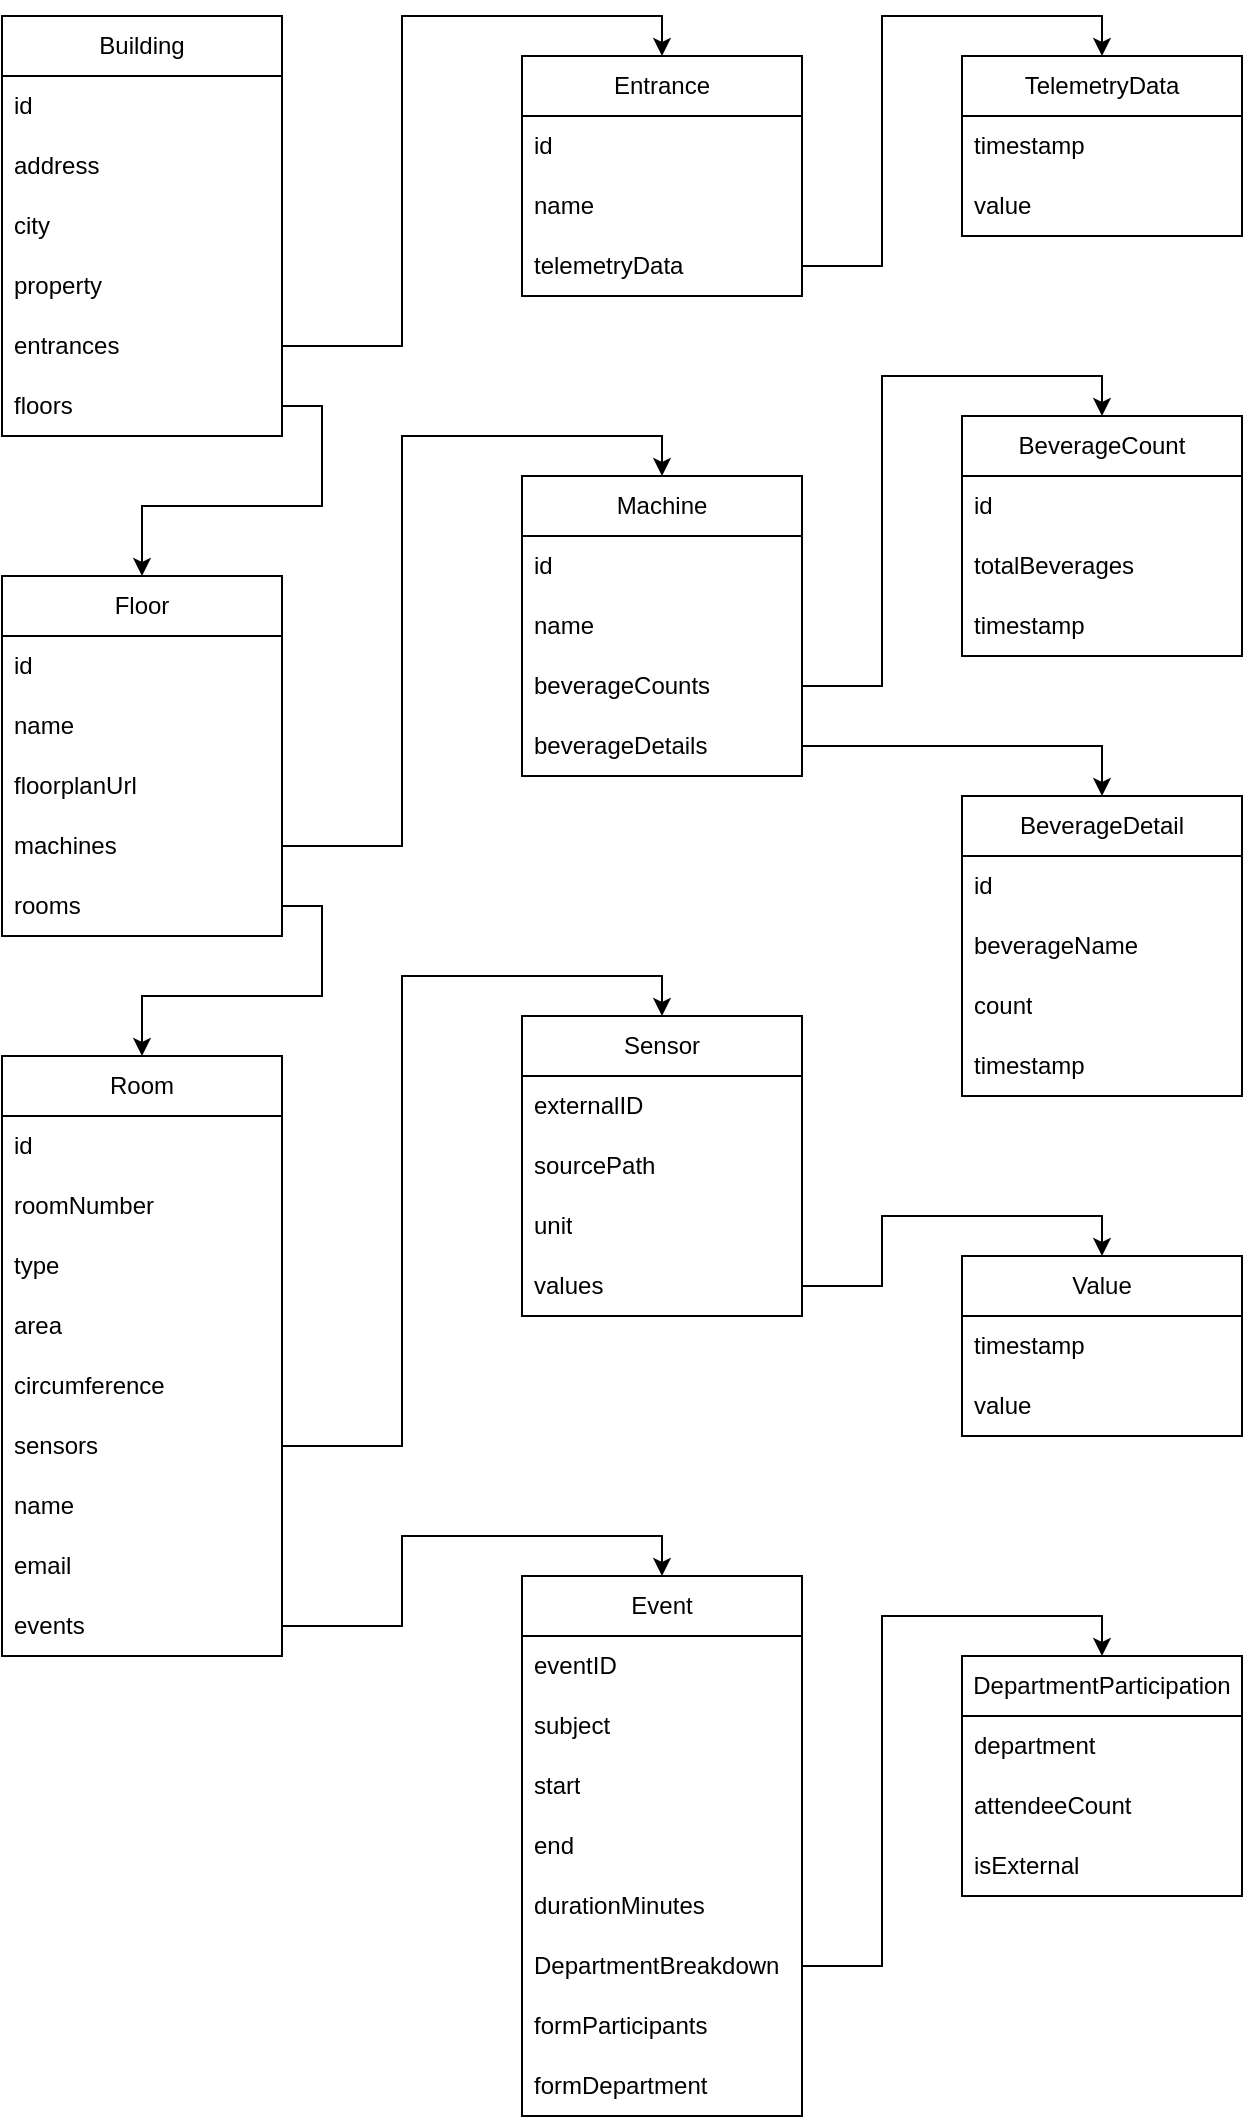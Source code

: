 <mxfile version="26.2.14">
  <diagram name="Page-1" id="1vHnSOFSsolLFkFPDEML">
    <mxGraphModel dx="2011" dy="1360" grid="1" gridSize="10" guides="1" tooltips="1" connect="1" arrows="1" fold="1" page="1" pageScale="1" pageWidth="850" pageHeight="1100" math="0" shadow="0">
      <root>
        <mxCell id="0" />
        <mxCell id="1" parent="0" />
        <mxCell id="-uBjy8dpd_TaaiaTpowM-2" value="Room" style="swimlane;fontStyle=0;childLayout=stackLayout;horizontal=1;startSize=30;horizontalStack=0;resizeParent=1;resizeParentMax=0;resizeLast=0;collapsible=1;marginBottom=0;whiteSpace=wrap;html=1;" vertex="1" parent="1">
          <mxGeometry x="80" y="640" width="140" height="300" as="geometry" />
        </mxCell>
        <mxCell id="-uBjy8dpd_TaaiaTpowM-3" value="id" style="text;strokeColor=none;fillColor=none;align=left;verticalAlign=middle;spacingLeft=4;spacingRight=4;overflow=hidden;points=[[0,0.5],[1,0.5]];portConstraint=eastwest;rotatable=0;whiteSpace=wrap;html=1;" vertex="1" parent="-uBjy8dpd_TaaiaTpowM-2">
          <mxGeometry y="30" width="140" height="30" as="geometry" />
        </mxCell>
        <mxCell id="-uBjy8dpd_TaaiaTpowM-4" value="roomNumber" style="text;strokeColor=none;fillColor=none;align=left;verticalAlign=middle;spacingLeft=4;spacingRight=4;overflow=hidden;points=[[0,0.5],[1,0.5]];portConstraint=eastwest;rotatable=0;whiteSpace=wrap;html=1;" vertex="1" parent="-uBjy8dpd_TaaiaTpowM-2">
          <mxGeometry y="60" width="140" height="30" as="geometry" />
        </mxCell>
        <mxCell id="-uBjy8dpd_TaaiaTpowM-5" value="type" style="text;strokeColor=none;fillColor=none;align=left;verticalAlign=middle;spacingLeft=4;spacingRight=4;overflow=hidden;points=[[0,0.5],[1,0.5]];portConstraint=eastwest;rotatable=0;whiteSpace=wrap;html=1;" vertex="1" parent="-uBjy8dpd_TaaiaTpowM-2">
          <mxGeometry y="90" width="140" height="30" as="geometry" />
        </mxCell>
        <mxCell id="-uBjy8dpd_TaaiaTpowM-6" value="area" style="text;strokeColor=none;fillColor=none;align=left;verticalAlign=middle;spacingLeft=4;spacingRight=4;overflow=hidden;points=[[0,0.5],[1,0.5]];portConstraint=eastwest;rotatable=0;whiteSpace=wrap;html=1;" vertex="1" parent="-uBjy8dpd_TaaiaTpowM-2">
          <mxGeometry y="120" width="140" height="30" as="geometry" />
        </mxCell>
        <mxCell id="-uBjy8dpd_TaaiaTpowM-7" value="circumference" style="text;strokeColor=none;fillColor=none;align=left;verticalAlign=middle;spacingLeft=4;spacingRight=4;overflow=hidden;points=[[0,0.5],[1,0.5]];portConstraint=eastwest;rotatable=0;whiteSpace=wrap;html=1;" vertex="1" parent="-uBjy8dpd_TaaiaTpowM-2">
          <mxGeometry y="150" width="140" height="30" as="geometry" />
        </mxCell>
        <mxCell id="-uBjy8dpd_TaaiaTpowM-25" value="sensors" style="text;strokeColor=none;fillColor=none;align=left;verticalAlign=middle;spacingLeft=4;spacingRight=4;overflow=hidden;points=[[0,0.5],[1,0.5]];portConstraint=eastwest;rotatable=0;whiteSpace=wrap;html=1;" vertex="1" parent="-uBjy8dpd_TaaiaTpowM-2">
          <mxGeometry y="180" width="140" height="30" as="geometry" />
        </mxCell>
        <mxCell id="-uBjy8dpd_TaaiaTpowM-66" value="name" style="text;strokeColor=none;fillColor=none;align=left;verticalAlign=middle;spacingLeft=4;spacingRight=4;overflow=hidden;points=[[0,0.5],[1,0.5]];portConstraint=eastwest;rotatable=0;whiteSpace=wrap;html=1;" vertex="1" parent="-uBjy8dpd_TaaiaTpowM-2">
          <mxGeometry y="210" width="140" height="30" as="geometry" />
        </mxCell>
        <mxCell id="-uBjy8dpd_TaaiaTpowM-67" value="email" style="text;strokeColor=none;fillColor=none;align=left;verticalAlign=middle;spacingLeft=4;spacingRight=4;overflow=hidden;points=[[0,0.5],[1,0.5]];portConstraint=eastwest;rotatable=0;whiteSpace=wrap;html=1;" vertex="1" parent="-uBjy8dpd_TaaiaTpowM-2">
          <mxGeometry y="240" width="140" height="30" as="geometry" />
        </mxCell>
        <mxCell id="-uBjy8dpd_TaaiaTpowM-68" value="events" style="text;strokeColor=none;fillColor=none;align=left;verticalAlign=middle;spacingLeft=4;spacingRight=4;overflow=hidden;points=[[0,0.5],[1,0.5]];portConstraint=eastwest;rotatable=0;whiteSpace=wrap;html=1;" vertex="1" parent="-uBjy8dpd_TaaiaTpowM-2">
          <mxGeometry y="270" width="140" height="30" as="geometry" />
        </mxCell>
        <mxCell id="-uBjy8dpd_TaaiaTpowM-8" value="Floor" style="swimlane;fontStyle=0;childLayout=stackLayout;horizontal=1;startSize=30;horizontalStack=0;resizeParent=1;resizeParentMax=0;resizeLast=0;collapsible=1;marginBottom=0;whiteSpace=wrap;html=1;" vertex="1" parent="1">
          <mxGeometry x="80" y="400" width="140" height="180" as="geometry" />
        </mxCell>
        <mxCell id="-uBjy8dpd_TaaiaTpowM-9" value="id" style="text;strokeColor=none;fillColor=none;align=left;verticalAlign=middle;spacingLeft=4;spacingRight=4;overflow=hidden;points=[[0,0.5],[1,0.5]];portConstraint=eastwest;rotatable=0;whiteSpace=wrap;html=1;" vertex="1" parent="-uBjy8dpd_TaaiaTpowM-8">
          <mxGeometry y="30" width="140" height="30" as="geometry" />
        </mxCell>
        <mxCell id="-uBjy8dpd_TaaiaTpowM-10" value="name" style="text;strokeColor=none;fillColor=none;align=left;verticalAlign=middle;spacingLeft=4;spacingRight=4;overflow=hidden;points=[[0,0.5],[1,0.5]];portConstraint=eastwest;rotatable=0;whiteSpace=wrap;html=1;" vertex="1" parent="-uBjy8dpd_TaaiaTpowM-8">
          <mxGeometry y="60" width="140" height="30" as="geometry" />
        </mxCell>
        <mxCell id="-uBjy8dpd_TaaiaTpowM-12" value="floorplanUrl" style="text;strokeColor=none;fillColor=none;align=left;verticalAlign=middle;spacingLeft=4;spacingRight=4;overflow=hidden;points=[[0,0.5],[1,0.5]];portConstraint=eastwest;rotatable=0;whiteSpace=wrap;html=1;" vertex="1" parent="-uBjy8dpd_TaaiaTpowM-8">
          <mxGeometry y="90" width="140" height="30" as="geometry" />
        </mxCell>
        <mxCell id="-uBjy8dpd_TaaiaTpowM-38" value="machines" style="text;strokeColor=none;fillColor=none;align=left;verticalAlign=middle;spacingLeft=4;spacingRight=4;overflow=hidden;points=[[0,0.5],[1,0.5]];portConstraint=eastwest;rotatable=0;whiteSpace=wrap;html=1;" vertex="1" parent="-uBjy8dpd_TaaiaTpowM-8">
          <mxGeometry y="120" width="140" height="30" as="geometry" />
        </mxCell>
        <mxCell id="-uBjy8dpd_TaaiaTpowM-11" value="rooms" style="text;strokeColor=none;fillColor=none;align=left;verticalAlign=middle;spacingLeft=4;spacingRight=4;overflow=hidden;points=[[0,0.5],[1,0.5]];portConstraint=eastwest;rotatable=0;whiteSpace=wrap;html=1;" vertex="1" parent="-uBjy8dpd_TaaiaTpowM-8">
          <mxGeometry y="150" width="140" height="30" as="geometry" />
        </mxCell>
        <mxCell id="-uBjy8dpd_TaaiaTpowM-13" style="edgeStyle=orthogonalEdgeStyle;rounded=0;orthogonalLoop=1;jettySize=auto;html=1;entryX=0.5;entryY=0;entryDx=0;entryDy=0;exitX=1;exitY=0.5;exitDx=0;exitDy=0;" edge="1" parent="1" source="-uBjy8dpd_TaaiaTpowM-11" target="-uBjy8dpd_TaaiaTpowM-2">
          <mxGeometry relative="1" as="geometry" />
        </mxCell>
        <mxCell id="-uBjy8dpd_TaaiaTpowM-14" value="Building" style="swimlane;fontStyle=0;childLayout=stackLayout;horizontal=1;startSize=30;horizontalStack=0;resizeParent=1;resizeParentMax=0;resizeLast=0;collapsible=1;marginBottom=0;whiteSpace=wrap;html=1;" vertex="1" parent="1">
          <mxGeometry x="80" y="120" width="140" height="210" as="geometry" />
        </mxCell>
        <mxCell id="-uBjy8dpd_TaaiaTpowM-15" value="id" style="text;strokeColor=none;fillColor=none;align=left;verticalAlign=middle;spacingLeft=4;spacingRight=4;overflow=hidden;points=[[0,0.5],[1,0.5]];portConstraint=eastwest;rotatable=0;whiteSpace=wrap;html=1;" vertex="1" parent="-uBjy8dpd_TaaiaTpowM-14">
          <mxGeometry y="30" width="140" height="30" as="geometry" />
        </mxCell>
        <mxCell id="-uBjy8dpd_TaaiaTpowM-16" value="address" style="text;strokeColor=none;fillColor=none;align=left;verticalAlign=middle;spacingLeft=4;spacingRight=4;overflow=hidden;points=[[0,0.5],[1,0.5]];portConstraint=eastwest;rotatable=0;whiteSpace=wrap;html=1;" vertex="1" parent="-uBjy8dpd_TaaiaTpowM-14">
          <mxGeometry y="60" width="140" height="30" as="geometry" />
        </mxCell>
        <mxCell id="-uBjy8dpd_TaaiaTpowM-17" value="city" style="text;strokeColor=none;fillColor=none;align=left;verticalAlign=middle;spacingLeft=4;spacingRight=4;overflow=hidden;points=[[0,0.5],[1,0.5]];portConstraint=eastwest;rotatable=0;whiteSpace=wrap;html=1;" vertex="1" parent="-uBjy8dpd_TaaiaTpowM-14">
          <mxGeometry y="90" width="140" height="30" as="geometry" />
        </mxCell>
        <mxCell id="-uBjy8dpd_TaaiaTpowM-18" value="property" style="text;strokeColor=none;fillColor=none;align=left;verticalAlign=middle;spacingLeft=4;spacingRight=4;overflow=hidden;points=[[0,0.5],[1,0.5]];portConstraint=eastwest;rotatable=0;whiteSpace=wrap;html=1;" vertex="1" parent="-uBjy8dpd_TaaiaTpowM-14">
          <mxGeometry y="120" width="140" height="30" as="geometry" />
        </mxCell>
        <mxCell id="-uBjy8dpd_TaaiaTpowM-55" value="entrances" style="text;strokeColor=none;fillColor=none;align=left;verticalAlign=middle;spacingLeft=4;spacingRight=4;overflow=hidden;points=[[0,0.5],[1,0.5]];portConstraint=eastwest;rotatable=0;whiteSpace=wrap;html=1;" vertex="1" parent="-uBjy8dpd_TaaiaTpowM-14">
          <mxGeometry y="150" width="140" height="30" as="geometry" />
        </mxCell>
        <mxCell id="-uBjy8dpd_TaaiaTpowM-19" value="floors" style="text;strokeColor=none;fillColor=none;align=left;verticalAlign=middle;spacingLeft=4;spacingRight=4;overflow=hidden;points=[[0,0.5],[1,0.5]];portConstraint=eastwest;rotatable=0;whiteSpace=wrap;html=1;" vertex="1" parent="-uBjy8dpd_TaaiaTpowM-14">
          <mxGeometry y="180" width="140" height="30" as="geometry" />
        </mxCell>
        <mxCell id="-uBjy8dpd_TaaiaTpowM-20" style="edgeStyle=orthogonalEdgeStyle;rounded=0;orthogonalLoop=1;jettySize=auto;html=1;entryX=0.5;entryY=0;entryDx=0;entryDy=0;exitX=1;exitY=0.5;exitDx=0;exitDy=0;" edge="1" parent="1" source="-uBjy8dpd_TaaiaTpowM-19" target="-uBjy8dpd_TaaiaTpowM-8">
          <mxGeometry relative="1" as="geometry" />
        </mxCell>
        <mxCell id="-uBjy8dpd_TaaiaTpowM-21" value="Sensor" style="swimlane;fontStyle=0;childLayout=stackLayout;horizontal=1;startSize=30;horizontalStack=0;resizeParent=1;resizeParentMax=0;resizeLast=0;collapsible=1;marginBottom=0;whiteSpace=wrap;html=1;" vertex="1" parent="1">
          <mxGeometry x="340" y="620" width="140" height="150" as="geometry" />
        </mxCell>
        <mxCell id="-uBjy8dpd_TaaiaTpowM-22" value="externalID" style="text;strokeColor=none;fillColor=none;align=left;verticalAlign=middle;spacingLeft=4;spacingRight=4;overflow=hidden;points=[[0,0.5],[1,0.5]];portConstraint=eastwest;rotatable=0;whiteSpace=wrap;html=1;" vertex="1" parent="-uBjy8dpd_TaaiaTpowM-21">
          <mxGeometry y="30" width="140" height="30" as="geometry" />
        </mxCell>
        <mxCell id="-uBjy8dpd_TaaiaTpowM-23" value="sourcePath" style="text;strokeColor=none;fillColor=none;align=left;verticalAlign=middle;spacingLeft=4;spacingRight=4;overflow=hidden;points=[[0,0.5],[1,0.5]];portConstraint=eastwest;rotatable=0;whiteSpace=wrap;html=1;" vertex="1" parent="-uBjy8dpd_TaaiaTpowM-21">
          <mxGeometry y="60" width="140" height="30" as="geometry" />
        </mxCell>
        <mxCell id="-uBjy8dpd_TaaiaTpowM-24" value="unit" style="text;strokeColor=none;fillColor=none;align=left;verticalAlign=middle;spacingLeft=4;spacingRight=4;overflow=hidden;points=[[0,0.5],[1,0.5]];portConstraint=eastwest;rotatable=0;whiteSpace=wrap;html=1;" vertex="1" parent="-uBjy8dpd_TaaiaTpowM-21">
          <mxGeometry y="90" width="140" height="30" as="geometry" />
        </mxCell>
        <mxCell id="-uBjy8dpd_TaaiaTpowM-27" value="values" style="text;strokeColor=none;fillColor=none;align=left;verticalAlign=middle;spacingLeft=4;spacingRight=4;overflow=hidden;points=[[0,0.5],[1,0.5]];portConstraint=eastwest;rotatable=0;whiteSpace=wrap;html=1;" vertex="1" parent="-uBjy8dpd_TaaiaTpowM-21">
          <mxGeometry y="120" width="140" height="30" as="geometry" />
        </mxCell>
        <mxCell id="-uBjy8dpd_TaaiaTpowM-26" style="edgeStyle=orthogonalEdgeStyle;rounded=0;orthogonalLoop=1;jettySize=auto;html=1;entryX=0.5;entryY=0;entryDx=0;entryDy=0;" edge="1" parent="1" source="-uBjy8dpd_TaaiaTpowM-25" target="-uBjy8dpd_TaaiaTpowM-21">
          <mxGeometry relative="1" as="geometry" />
        </mxCell>
        <mxCell id="-uBjy8dpd_TaaiaTpowM-28" value="Value" style="swimlane;fontStyle=0;childLayout=stackLayout;horizontal=1;startSize=30;horizontalStack=0;resizeParent=1;resizeParentMax=0;resizeLast=0;collapsible=1;marginBottom=0;whiteSpace=wrap;html=1;" vertex="1" parent="1">
          <mxGeometry x="560" y="740" width="140" height="90" as="geometry" />
        </mxCell>
        <mxCell id="-uBjy8dpd_TaaiaTpowM-29" value="timestamp" style="text;strokeColor=none;fillColor=none;align=left;verticalAlign=middle;spacingLeft=4;spacingRight=4;overflow=hidden;points=[[0,0.5],[1,0.5]];portConstraint=eastwest;rotatable=0;whiteSpace=wrap;html=1;" vertex="1" parent="-uBjy8dpd_TaaiaTpowM-28">
          <mxGeometry y="30" width="140" height="30" as="geometry" />
        </mxCell>
        <mxCell id="-uBjy8dpd_TaaiaTpowM-30" value="value" style="text;strokeColor=none;fillColor=none;align=left;verticalAlign=middle;spacingLeft=4;spacingRight=4;overflow=hidden;points=[[0,0.5],[1,0.5]];portConstraint=eastwest;rotatable=0;whiteSpace=wrap;html=1;" vertex="1" parent="-uBjy8dpd_TaaiaTpowM-28">
          <mxGeometry y="60" width="140" height="30" as="geometry" />
        </mxCell>
        <mxCell id="-uBjy8dpd_TaaiaTpowM-32" style="edgeStyle=orthogonalEdgeStyle;rounded=0;orthogonalLoop=1;jettySize=auto;html=1;entryX=0.5;entryY=0;entryDx=0;entryDy=0;exitX=1;exitY=0.5;exitDx=0;exitDy=0;" edge="1" parent="1" source="-uBjy8dpd_TaaiaTpowM-27" target="-uBjy8dpd_TaaiaTpowM-28">
          <mxGeometry relative="1" as="geometry" />
        </mxCell>
        <mxCell id="-uBjy8dpd_TaaiaTpowM-33" value="Machine" style="swimlane;fontStyle=0;childLayout=stackLayout;horizontal=1;startSize=30;horizontalStack=0;resizeParent=1;resizeParentMax=0;resizeLast=0;collapsible=1;marginBottom=0;whiteSpace=wrap;html=1;" vertex="1" parent="1">
          <mxGeometry x="340" y="350" width="140" height="150" as="geometry" />
        </mxCell>
        <mxCell id="-uBjy8dpd_TaaiaTpowM-34" value="id" style="text;strokeColor=none;fillColor=none;align=left;verticalAlign=middle;spacingLeft=4;spacingRight=4;overflow=hidden;points=[[0,0.5],[1,0.5]];portConstraint=eastwest;rotatable=0;whiteSpace=wrap;html=1;" vertex="1" parent="-uBjy8dpd_TaaiaTpowM-33">
          <mxGeometry y="30" width="140" height="30" as="geometry" />
        </mxCell>
        <mxCell id="-uBjy8dpd_TaaiaTpowM-35" value="name" style="text;strokeColor=none;fillColor=none;align=left;verticalAlign=middle;spacingLeft=4;spacingRight=4;overflow=hidden;points=[[0,0.5],[1,0.5]];portConstraint=eastwest;rotatable=0;whiteSpace=wrap;html=1;" vertex="1" parent="-uBjy8dpd_TaaiaTpowM-33">
          <mxGeometry y="60" width="140" height="30" as="geometry" />
        </mxCell>
        <mxCell id="-uBjy8dpd_TaaiaTpowM-36" value="beverageCounts" style="text;strokeColor=none;fillColor=none;align=left;verticalAlign=middle;spacingLeft=4;spacingRight=4;overflow=hidden;points=[[0,0.5],[1,0.5]];portConstraint=eastwest;rotatable=0;whiteSpace=wrap;html=1;" vertex="1" parent="-uBjy8dpd_TaaiaTpowM-33">
          <mxGeometry y="90" width="140" height="30" as="geometry" />
        </mxCell>
        <mxCell id="-uBjy8dpd_TaaiaTpowM-37" value="beverageDetails" style="text;strokeColor=none;fillColor=none;align=left;verticalAlign=middle;spacingLeft=4;spacingRight=4;overflow=hidden;points=[[0,0.5],[1,0.5]];portConstraint=eastwest;rotatable=0;whiteSpace=wrap;html=1;" vertex="1" parent="-uBjy8dpd_TaaiaTpowM-33">
          <mxGeometry y="120" width="140" height="30" as="geometry" />
        </mxCell>
        <mxCell id="-uBjy8dpd_TaaiaTpowM-39" style="edgeStyle=orthogonalEdgeStyle;rounded=0;orthogonalLoop=1;jettySize=auto;html=1;entryX=0.5;entryY=0;entryDx=0;entryDy=0;" edge="1" parent="1" source="-uBjy8dpd_TaaiaTpowM-38" target="-uBjy8dpd_TaaiaTpowM-33">
          <mxGeometry relative="1" as="geometry" />
        </mxCell>
        <mxCell id="-uBjy8dpd_TaaiaTpowM-40" value="BeverageCount" style="swimlane;fontStyle=0;childLayout=stackLayout;horizontal=1;startSize=30;horizontalStack=0;resizeParent=1;resizeParentMax=0;resizeLast=0;collapsible=1;marginBottom=0;whiteSpace=wrap;html=1;" vertex="1" parent="1">
          <mxGeometry x="560" y="320" width="140" height="120" as="geometry" />
        </mxCell>
        <mxCell id="-uBjy8dpd_TaaiaTpowM-41" value="id" style="text;strokeColor=none;fillColor=none;align=left;verticalAlign=middle;spacingLeft=4;spacingRight=4;overflow=hidden;points=[[0,0.5],[1,0.5]];portConstraint=eastwest;rotatable=0;whiteSpace=wrap;html=1;" vertex="1" parent="-uBjy8dpd_TaaiaTpowM-40">
          <mxGeometry y="30" width="140" height="30" as="geometry" />
        </mxCell>
        <mxCell id="-uBjy8dpd_TaaiaTpowM-42" value="totalBeverages" style="text;strokeColor=none;fillColor=none;align=left;verticalAlign=middle;spacingLeft=4;spacingRight=4;overflow=hidden;points=[[0,0.5],[1,0.5]];portConstraint=eastwest;rotatable=0;whiteSpace=wrap;html=1;" vertex="1" parent="-uBjy8dpd_TaaiaTpowM-40">
          <mxGeometry y="60" width="140" height="30" as="geometry" />
        </mxCell>
        <mxCell id="-uBjy8dpd_TaaiaTpowM-43" value="timestamp" style="text;strokeColor=none;fillColor=none;align=left;verticalAlign=middle;spacingLeft=4;spacingRight=4;overflow=hidden;points=[[0,0.5],[1,0.5]];portConstraint=eastwest;rotatable=0;whiteSpace=wrap;html=1;" vertex="1" parent="-uBjy8dpd_TaaiaTpowM-40">
          <mxGeometry y="90" width="140" height="30" as="geometry" />
        </mxCell>
        <mxCell id="-uBjy8dpd_TaaiaTpowM-44" value="BeverageDetail" style="swimlane;fontStyle=0;childLayout=stackLayout;horizontal=1;startSize=30;horizontalStack=0;resizeParent=1;resizeParentMax=0;resizeLast=0;collapsible=1;marginBottom=0;whiteSpace=wrap;html=1;" vertex="1" parent="1">
          <mxGeometry x="560" y="510" width="140" height="150" as="geometry" />
        </mxCell>
        <mxCell id="-uBjy8dpd_TaaiaTpowM-45" value="id" style="text;strokeColor=none;fillColor=none;align=left;verticalAlign=middle;spacingLeft=4;spacingRight=4;overflow=hidden;points=[[0,0.5],[1,0.5]];portConstraint=eastwest;rotatable=0;whiteSpace=wrap;html=1;" vertex="1" parent="-uBjy8dpd_TaaiaTpowM-44">
          <mxGeometry y="30" width="140" height="30" as="geometry" />
        </mxCell>
        <mxCell id="-uBjy8dpd_TaaiaTpowM-46" value="beverageName" style="text;strokeColor=none;fillColor=none;align=left;verticalAlign=middle;spacingLeft=4;spacingRight=4;overflow=hidden;points=[[0,0.5],[1,0.5]];portConstraint=eastwest;rotatable=0;whiteSpace=wrap;html=1;" vertex="1" parent="-uBjy8dpd_TaaiaTpowM-44">
          <mxGeometry y="60" width="140" height="30" as="geometry" />
        </mxCell>
        <mxCell id="-uBjy8dpd_TaaiaTpowM-47" value="count" style="text;strokeColor=none;fillColor=none;align=left;verticalAlign=middle;spacingLeft=4;spacingRight=4;overflow=hidden;points=[[0,0.5],[1,0.5]];portConstraint=eastwest;rotatable=0;whiteSpace=wrap;html=1;" vertex="1" parent="-uBjy8dpd_TaaiaTpowM-44">
          <mxGeometry y="90" width="140" height="30" as="geometry" />
        </mxCell>
        <mxCell id="-uBjy8dpd_TaaiaTpowM-48" value="timestamp" style="text;strokeColor=none;fillColor=none;align=left;verticalAlign=middle;spacingLeft=4;spacingRight=4;overflow=hidden;points=[[0,0.5],[1,0.5]];portConstraint=eastwest;rotatable=0;whiteSpace=wrap;html=1;" vertex="1" parent="-uBjy8dpd_TaaiaTpowM-44">
          <mxGeometry y="120" width="140" height="30" as="geometry" />
        </mxCell>
        <mxCell id="-uBjy8dpd_TaaiaTpowM-49" style="edgeStyle=orthogonalEdgeStyle;rounded=0;orthogonalLoop=1;jettySize=auto;html=1;entryX=0.5;entryY=0;entryDx=0;entryDy=0;" edge="1" parent="1" source="-uBjy8dpd_TaaiaTpowM-36" target="-uBjy8dpd_TaaiaTpowM-40">
          <mxGeometry relative="1" as="geometry" />
        </mxCell>
        <mxCell id="-uBjy8dpd_TaaiaTpowM-50" style="edgeStyle=orthogonalEdgeStyle;rounded=0;orthogonalLoop=1;jettySize=auto;html=1;entryX=0.5;entryY=0;entryDx=0;entryDy=0;" edge="1" parent="1" source="-uBjy8dpd_TaaiaTpowM-37" target="-uBjy8dpd_TaaiaTpowM-44">
          <mxGeometry relative="1" as="geometry" />
        </mxCell>
        <mxCell id="-uBjy8dpd_TaaiaTpowM-51" value="Entrance" style="swimlane;fontStyle=0;childLayout=stackLayout;horizontal=1;startSize=30;horizontalStack=0;resizeParent=1;resizeParentMax=0;resizeLast=0;collapsible=1;marginBottom=0;whiteSpace=wrap;html=1;" vertex="1" parent="1">
          <mxGeometry x="340" y="140" width="140" height="120" as="geometry" />
        </mxCell>
        <mxCell id="-uBjy8dpd_TaaiaTpowM-52" value="id" style="text;strokeColor=none;fillColor=none;align=left;verticalAlign=middle;spacingLeft=4;spacingRight=4;overflow=hidden;points=[[0,0.5],[1,0.5]];portConstraint=eastwest;rotatable=0;whiteSpace=wrap;html=1;" vertex="1" parent="-uBjy8dpd_TaaiaTpowM-51">
          <mxGeometry y="30" width="140" height="30" as="geometry" />
        </mxCell>
        <mxCell id="-uBjy8dpd_TaaiaTpowM-53" value="name" style="text;strokeColor=none;fillColor=none;align=left;verticalAlign=middle;spacingLeft=4;spacingRight=4;overflow=hidden;points=[[0,0.5],[1,0.5]];portConstraint=eastwest;rotatable=0;whiteSpace=wrap;html=1;" vertex="1" parent="-uBjy8dpd_TaaiaTpowM-51">
          <mxGeometry y="60" width="140" height="30" as="geometry" />
        </mxCell>
        <mxCell id="-uBjy8dpd_TaaiaTpowM-54" value="telemetryData" style="text;strokeColor=none;fillColor=none;align=left;verticalAlign=middle;spacingLeft=4;spacingRight=4;overflow=hidden;points=[[0,0.5],[1,0.5]];portConstraint=eastwest;rotatable=0;whiteSpace=wrap;html=1;" vertex="1" parent="-uBjy8dpd_TaaiaTpowM-51">
          <mxGeometry y="90" width="140" height="30" as="geometry" />
        </mxCell>
        <mxCell id="-uBjy8dpd_TaaiaTpowM-56" style="edgeStyle=orthogonalEdgeStyle;rounded=0;orthogonalLoop=1;jettySize=auto;html=1;entryX=0.5;entryY=0;entryDx=0;entryDy=0;" edge="1" parent="1" source="-uBjy8dpd_TaaiaTpowM-55" target="-uBjy8dpd_TaaiaTpowM-51">
          <mxGeometry relative="1" as="geometry" />
        </mxCell>
        <mxCell id="-uBjy8dpd_TaaiaTpowM-57" value="TelemetryData" style="swimlane;fontStyle=0;childLayout=stackLayout;horizontal=1;startSize=30;horizontalStack=0;resizeParent=1;resizeParentMax=0;resizeLast=0;collapsible=1;marginBottom=0;whiteSpace=wrap;html=1;" vertex="1" parent="1">
          <mxGeometry x="560" y="140" width="140" height="90" as="geometry" />
        </mxCell>
        <mxCell id="-uBjy8dpd_TaaiaTpowM-58" value="timestamp" style="text;strokeColor=none;fillColor=none;align=left;verticalAlign=middle;spacingLeft=4;spacingRight=4;overflow=hidden;points=[[0,0.5],[1,0.5]];portConstraint=eastwest;rotatable=0;whiteSpace=wrap;html=1;" vertex="1" parent="-uBjy8dpd_TaaiaTpowM-57">
          <mxGeometry y="30" width="140" height="30" as="geometry" />
        </mxCell>
        <mxCell id="-uBjy8dpd_TaaiaTpowM-59" value="value" style="text;strokeColor=none;fillColor=none;align=left;verticalAlign=middle;spacingLeft=4;spacingRight=4;overflow=hidden;points=[[0,0.5],[1,0.5]];portConstraint=eastwest;rotatable=0;whiteSpace=wrap;html=1;" vertex="1" parent="-uBjy8dpd_TaaiaTpowM-57">
          <mxGeometry y="60" width="140" height="30" as="geometry" />
        </mxCell>
        <mxCell id="-uBjy8dpd_TaaiaTpowM-61" style="edgeStyle=orthogonalEdgeStyle;rounded=0;orthogonalLoop=1;jettySize=auto;html=1;entryX=0.5;entryY=0;entryDx=0;entryDy=0;" edge="1" parent="1" source="-uBjy8dpd_TaaiaTpowM-54" target="-uBjy8dpd_TaaiaTpowM-57">
          <mxGeometry relative="1" as="geometry" />
        </mxCell>
        <mxCell id="-uBjy8dpd_TaaiaTpowM-62" value="Event" style="swimlane;fontStyle=0;childLayout=stackLayout;horizontal=1;startSize=30;horizontalStack=0;resizeParent=1;resizeParentMax=0;resizeLast=0;collapsible=1;marginBottom=0;whiteSpace=wrap;html=1;" vertex="1" parent="1">
          <mxGeometry x="340" y="900" width="140" height="270" as="geometry" />
        </mxCell>
        <mxCell id="-uBjy8dpd_TaaiaTpowM-63" value="eventID" style="text;strokeColor=none;fillColor=none;align=left;verticalAlign=middle;spacingLeft=4;spacingRight=4;overflow=hidden;points=[[0,0.5],[1,0.5]];portConstraint=eastwest;rotatable=0;whiteSpace=wrap;html=1;" vertex="1" parent="-uBjy8dpd_TaaiaTpowM-62">
          <mxGeometry y="30" width="140" height="30" as="geometry" />
        </mxCell>
        <mxCell id="-uBjy8dpd_TaaiaTpowM-64" value="subject" style="text;strokeColor=none;fillColor=none;align=left;verticalAlign=middle;spacingLeft=4;spacingRight=4;overflow=hidden;points=[[0,0.5],[1,0.5]];portConstraint=eastwest;rotatable=0;whiteSpace=wrap;html=1;" vertex="1" parent="-uBjy8dpd_TaaiaTpowM-62">
          <mxGeometry y="60" width="140" height="30" as="geometry" />
        </mxCell>
        <mxCell id="-uBjy8dpd_TaaiaTpowM-65" value="start" style="text;strokeColor=none;fillColor=none;align=left;verticalAlign=middle;spacingLeft=4;spacingRight=4;overflow=hidden;points=[[0,0.5],[1,0.5]];portConstraint=eastwest;rotatable=0;whiteSpace=wrap;html=1;" vertex="1" parent="-uBjy8dpd_TaaiaTpowM-62">
          <mxGeometry y="90" width="140" height="30" as="geometry" />
        </mxCell>
        <mxCell id="-uBjy8dpd_TaaiaTpowM-73" value="end" style="text;strokeColor=none;fillColor=none;align=left;verticalAlign=middle;spacingLeft=4;spacingRight=4;overflow=hidden;points=[[0,0.5],[1,0.5]];portConstraint=eastwest;rotatable=0;whiteSpace=wrap;html=1;" vertex="1" parent="-uBjy8dpd_TaaiaTpowM-62">
          <mxGeometry y="120" width="140" height="30" as="geometry" />
        </mxCell>
        <mxCell id="-uBjy8dpd_TaaiaTpowM-72" value="durationMinutes" style="text;strokeColor=none;fillColor=none;align=left;verticalAlign=middle;spacingLeft=4;spacingRight=4;overflow=hidden;points=[[0,0.5],[1,0.5]];portConstraint=eastwest;rotatable=0;whiteSpace=wrap;html=1;" vertex="1" parent="-uBjy8dpd_TaaiaTpowM-62">
          <mxGeometry y="150" width="140" height="30" as="geometry" />
        </mxCell>
        <mxCell id="-uBjy8dpd_TaaiaTpowM-71" value="DepartmentBreakdown&lt;span style=&quot;white-space: pre;&quot;&gt;&#x9;&lt;/span&gt;&lt;span style=&quot;white-space: pre;&quot;&gt;&#x9;&lt;/span&gt;&lt;span style=&quot;white-space: pre;&quot;&gt;&#x9;&lt;/span&gt;" style="text;strokeColor=none;fillColor=none;align=left;verticalAlign=middle;spacingLeft=4;spacingRight=4;overflow=hidden;points=[[0,0.5],[1,0.5]];portConstraint=eastwest;rotatable=0;whiteSpace=wrap;html=1;" vertex="1" parent="-uBjy8dpd_TaaiaTpowM-62">
          <mxGeometry y="180" width="140" height="30" as="geometry" />
        </mxCell>
        <mxCell id="-uBjy8dpd_TaaiaTpowM-70" value="formParticipants" style="text;strokeColor=none;fillColor=none;align=left;verticalAlign=middle;spacingLeft=4;spacingRight=4;overflow=hidden;points=[[0,0.5],[1,0.5]];portConstraint=eastwest;rotatable=0;whiteSpace=wrap;html=1;" vertex="1" parent="-uBjy8dpd_TaaiaTpowM-62">
          <mxGeometry y="210" width="140" height="30" as="geometry" />
        </mxCell>
        <mxCell id="-uBjy8dpd_TaaiaTpowM-74" value="formDepartment" style="text;strokeColor=none;fillColor=none;align=left;verticalAlign=middle;spacingLeft=4;spacingRight=4;overflow=hidden;points=[[0,0.5],[1,0.5]];portConstraint=eastwest;rotatable=0;whiteSpace=wrap;html=1;" vertex="1" parent="-uBjy8dpd_TaaiaTpowM-62">
          <mxGeometry y="240" width="140" height="30" as="geometry" />
        </mxCell>
        <mxCell id="-uBjy8dpd_TaaiaTpowM-69" style="edgeStyle=orthogonalEdgeStyle;rounded=0;orthogonalLoop=1;jettySize=auto;html=1;entryX=0.5;entryY=0;entryDx=0;entryDy=0;" edge="1" parent="1" source="-uBjy8dpd_TaaiaTpowM-68" target="-uBjy8dpd_TaaiaTpowM-62">
          <mxGeometry relative="1" as="geometry" />
        </mxCell>
        <mxCell id="-uBjy8dpd_TaaiaTpowM-75" value="DepartmentParticipation" style="swimlane;fontStyle=0;childLayout=stackLayout;horizontal=1;startSize=30;horizontalStack=0;resizeParent=1;resizeParentMax=0;resizeLast=0;collapsible=1;marginBottom=0;whiteSpace=wrap;html=1;" vertex="1" parent="1">
          <mxGeometry x="560" y="940" width="140" height="120" as="geometry" />
        </mxCell>
        <mxCell id="-uBjy8dpd_TaaiaTpowM-76" value="department" style="text;strokeColor=none;fillColor=none;align=left;verticalAlign=middle;spacingLeft=4;spacingRight=4;overflow=hidden;points=[[0,0.5],[1,0.5]];portConstraint=eastwest;rotatable=0;whiteSpace=wrap;html=1;" vertex="1" parent="-uBjy8dpd_TaaiaTpowM-75">
          <mxGeometry y="30" width="140" height="30" as="geometry" />
        </mxCell>
        <mxCell id="-uBjy8dpd_TaaiaTpowM-77" value="attendeeCount" style="text;strokeColor=none;fillColor=none;align=left;verticalAlign=middle;spacingLeft=4;spacingRight=4;overflow=hidden;points=[[0,0.5],[1,0.5]];portConstraint=eastwest;rotatable=0;whiteSpace=wrap;html=1;" vertex="1" parent="-uBjy8dpd_TaaiaTpowM-75">
          <mxGeometry y="60" width="140" height="30" as="geometry" />
        </mxCell>
        <mxCell id="-uBjy8dpd_TaaiaTpowM-78" value="isExternal" style="text;strokeColor=none;fillColor=none;align=left;verticalAlign=middle;spacingLeft=4;spacingRight=4;overflow=hidden;points=[[0,0.5],[1,0.5]];portConstraint=eastwest;rotatable=0;whiteSpace=wrap;html=1;" vertex="1" parent="-uBjy8dpd_TaaiaTpowM-75">
          <mxGeometry y="90" width="140" height="30" as="geometry" />
        </mxCell>
        <mxCell id="-uBjy8dpd_TaaiaTpowM-79" style="edgeStyle=orthogonalEdgeStyle;rounded=0;orthogonalLoop=1;jettySize=auto;html=1;entryX=0.5;entryY=0;entryDx=0;entryDy=0;" edge="1" parent="1" source="-uBjy8dpd_TaaiaTpowM-71" target="-uBjy8dpd_TaaiaTpowM-75">
          <mxGeometry relative="1" as="geometry" />
        </mxCell>
      </root>
    </mxGraphModel>
  </diagram>
</mxfile>
